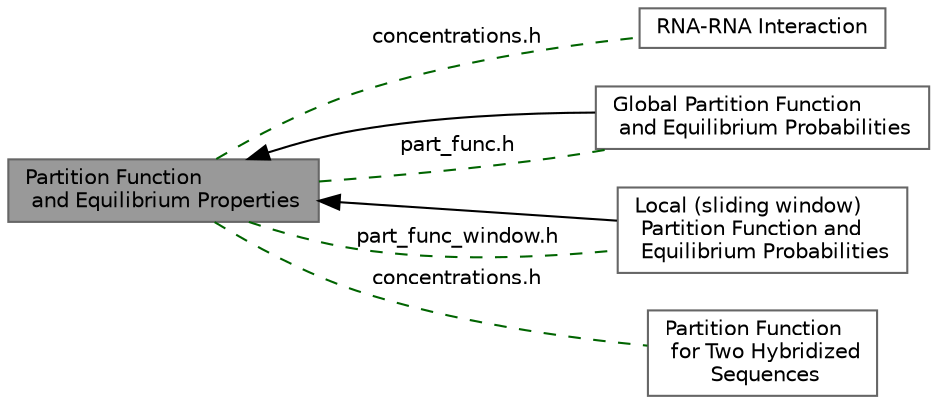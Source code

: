 digraph "Partition Function and Equilibrium Properties"
{
 // INTERACTIVE_SVG=YES
 // LATEX_PDF_SIZE
  bgcolor="transparent";
  edge [fontname=Helvetica,fontsize=10,labelfontname=Helvetica,labelfontsize=10];
  node [fontname=Helvetica,fontsize=10,shape=box,height=0.2,width=0.4];
  rankdir=LR;
  Node4 [label="RNA-RNA Interaction",height=0.2,width=0.4,color="grey40", fillcolor="white", style="filled",URL="$group__cofold.html",tooltip=" "];
  Node2 [label="Global Partition Function\l and Equilibrium Probabilities",height=0.2,width=0.4,color="grey40", fillcolor="white", style="filled",URL="$group__part__func__global.html",tooltip="Variations of the global partition function algorithm."];
  Node3 [label="Local (sliding window)\l Partition Function and\l Equilibrium Probabilities",height=0.2,width=0.4,color="grey40", fillcolor="white", style="filled",URL="$group__part__func__window.html",tooltip="Scanning version using a sliding window approach to compute equilibrium probabilities."];
  Node5 [label="Partition Function\l for Two Hybridized\l Sequences",height=0.2,width=0.4,color="grey40", fillcolor="white", style="filled",URL="$group__pf__cofold.html",tooltip="Partition Function Cofolding."];
  Node1 [label="Partition Function\l and Equilibrium Properties",height=0.2,width=0.4,color="gray40", fillcolor="grey60", style="filled", fontcolor="black",tooltip="Compute the partition function to assess various equilibrium properties."];
  Node1->Node2 [shape=plaintext, dir="back", style="solid"];
  Node1->Node3 [shape=plaintext, dir="back", style="solid"];
  Node1->Node4 [shape=plaintext, label="concentrations.h", color="darkgreen", dir="none", style="dashed"];
  Node1->Node5 [shape=plaintext, label="concentrations.h", color="darkgreen", dir="none", style="dashed"];
  Node1->Node2 [shape=plaintext, label="part_func.h", color="darkgreen", dir="none", style="dashed"];
  Node1->Node3 [shape=plaintext, label="part_func_window.h", color="darkgreen", dir="none", style="dashed"];
}

